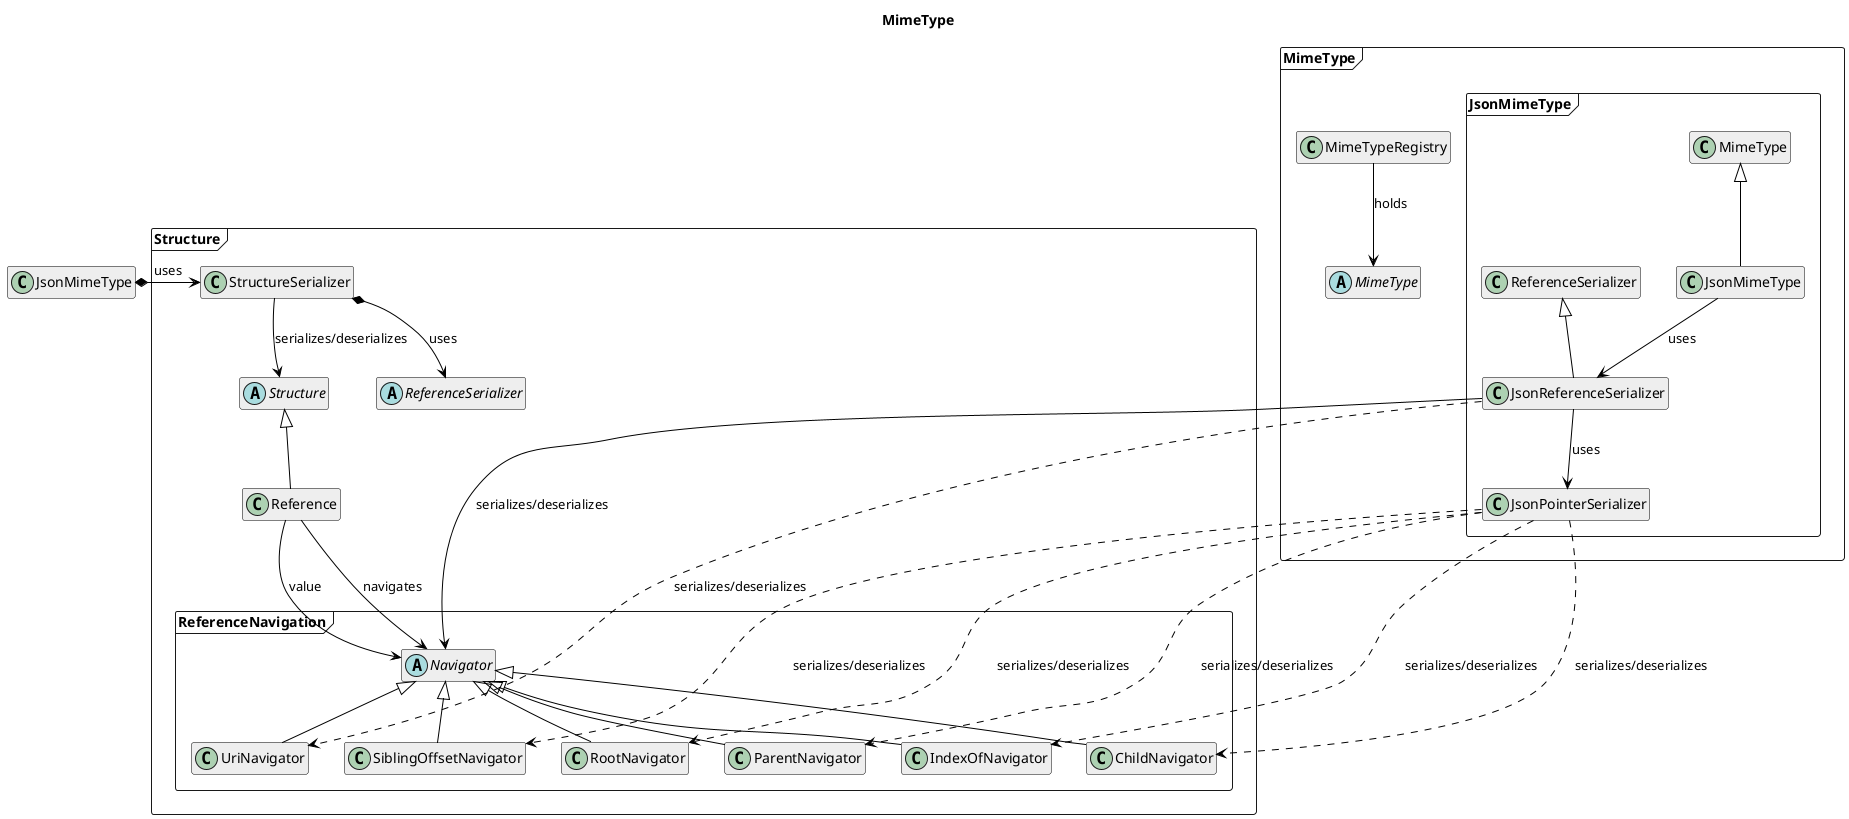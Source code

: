 @startuml

hide members
hide methods

skinparam class {
    BackgroundColor #EEE
    ArrowColor Black
    BorderColor Black
}

title MimeType

package Structure <<Frame>>{
    abstract class Structure
    class Reference extends Structure

    class StructureSerializer
    abstract class ReferenceSerializer

    StructureSerializer *--> ReferenceSerializer : uses
    StructureSerializer --> Structure : serializes/deserializes

    package ReferenceNavigation <<Frame>> {
        abstract Navigator
        class ChildNavigator extends Navigator
        class ParentNavigator extends Navigator
        class IndexOfNavigator extends Navigator
        class SiblingOffsetNavigator extends Navigator
        class UriNavigator extends Navigator
        class RootNavigator extends Navigator
    }

    Reference  -->   Navigator : value
    Reference  -->   Navigator : navigates
}

package MimeType <<Frame>> {
    abstract class MimeType
    class MimeTypeRegistry

    MimeTypeRegistry --> MimeType : holds

    package JsonMimeType <<Frame>> {
        class JsonMimeType extends MimeType
        class JsonReferenceSerializer extends ReferenceSerializer
        class JsonPointerSerializer

        JsonMimeType --> JsonReferenceSerializer : uses
        JsonReferenceSerializer --> JsonPointerSerializer : uses
    }
}

JsonMimeType *-> StructureSerializer : uses
JsonReferenceSerializer --> Navigator: serializes/deserializes
JsonReferenceSerializer ...> UriNavigator : serializes/deserializes

JsonPointerSerializer ...> ChildNavigator : serializes/deserializes
JsonPointerSerializer ...> ParentNavigator : serializes/deserializes
JsonPointerSerializer ...> IndexOfNavigator : serializes/deserializes
JsonPointerSerializer ...> SiblingOffsetNavigator : serializes/deserializes
JsonPointerSerializer ...> RootNavigator : serializes/deserializes

@enduml


@enduml